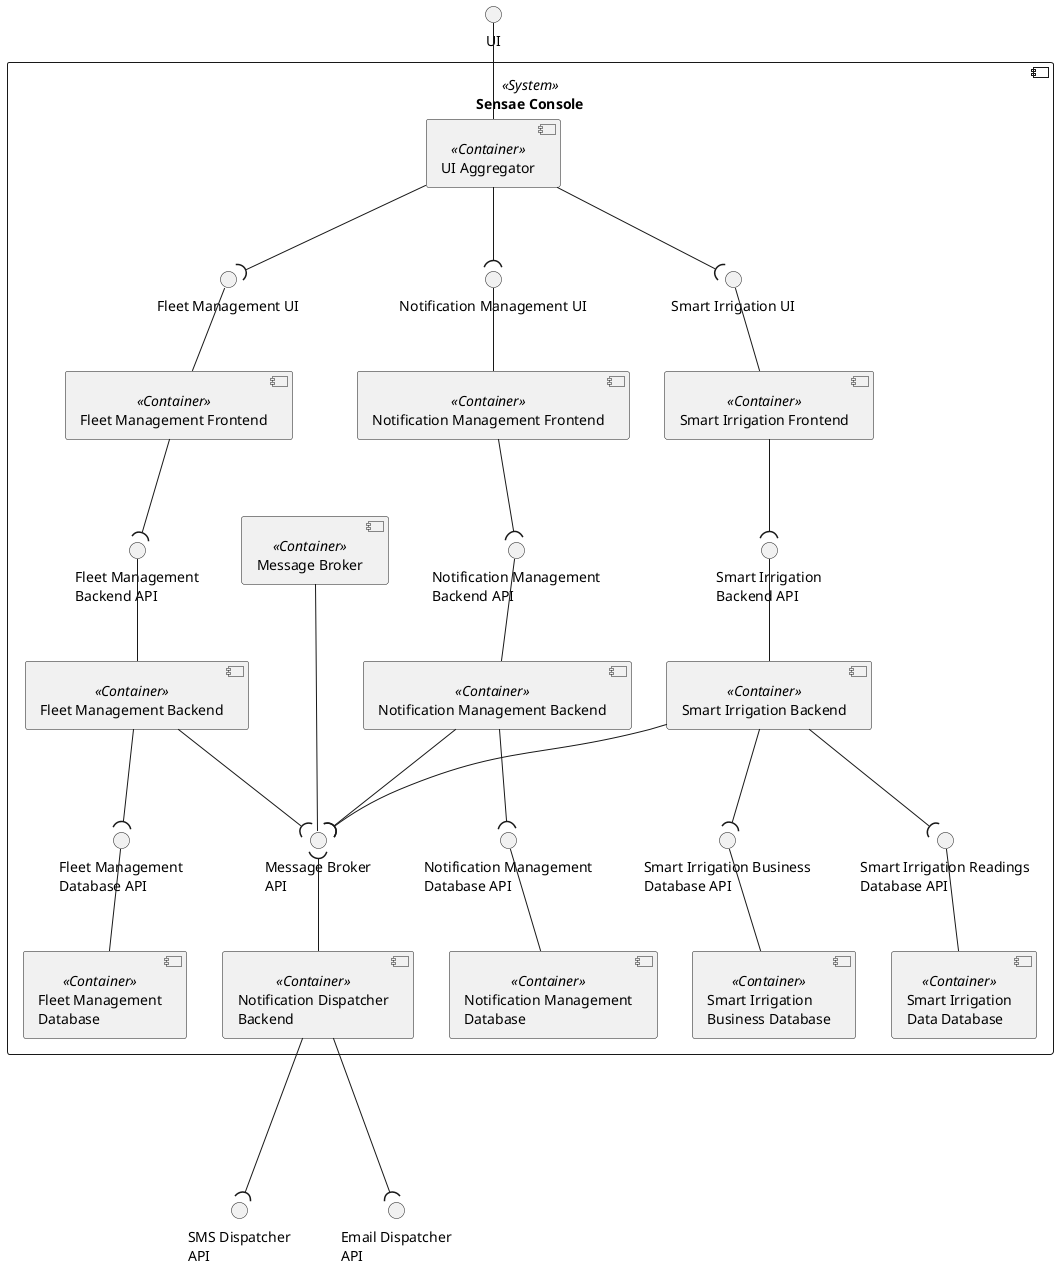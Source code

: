 @startuml service

skinparam sequenceMessageAlign center
skinparam Shadowing false
skinparam componentStyle uml2
skinparam packageStyle rectangle

interface "UI" as UI

interface "SMS Dispatcher\nAPI" as SMTP_ENDPOINT
interface "Email Dispatcher\nAPI" as SMS_ENDPOINT

component "Sensae Console" <<System>> {
    component "UI Aggregator" as UIAG <<Container>>
    component "Fleet Management Frontend" as LTF <<Container>>
    component "Smart Irrigation Frontend" as SIF <<Container>>
    component "Notification Management Frontend" as NOTIF_MAN_FRONT <<Container>>

    interface "Fleet Management UI" as LTF_API
    interface "Smart Irrigation UI" as SIF_API
    interface "Notification Management UI" as NOTIF_MAN_FRONT_API

    LTF_API -- LTF
    SIF_API -- SIF
    NOTIF_MAN_FRONT_API -- NOTIF_MAN_FRONT

    UIAG --( LTF_API
    UIAG --( SIF_API
    UIAG --( NOTIF_MAN_FRONT_API

    component "Message Broker" as MB <<Container>>

    component "Fleet Management Backend" as LTB <<Container>>
    component "Smart Irrigation Backend" as SIB <<Container>>
    component "Fleet Management\nDatabase" as QUESTDB <<Container>>
    component "Smart Irrigation\nData Database" as SIDDB <<Container>>
    component "Smart Irrigation\nBusiness Database" as SIBDB <<Container>>

    component "Notification Management Backend" as NOTIF_MAN_BACK <<Container>>
    component "Notification Management\nDatabase" as NOTIF_MAN_DB <<Container>>
    component "Notification Dispatcher\nBackend" as NOTIF_BACK <<Container>>

    interface "Message Broker\nAPI" as MB_API
    interface "Fleet Management\nBackend API" as LTB_API
    interface "Smart Irrigation\nBackend API" as SIB_API
    interface "Fleet Management\nDatabase API" as QUESTDB_API
    interface "Smart Irrigation Readings\nDatabase API" as SIDDB_API
    interface "Smart Irrigation Business\nDatabase API" as SIBDB_API
    interface "Notification Management\nBackend API" as NOTIF_MAN_BACK_API
    interface "Notification Management\nDatabase API" as NOTIF_MAN_DB_API

    LTB --( QUESTDB_API
    NOTIF_MAN_BACK --( NOTIF_MAN_DB_API
    SIB --( SIDDB_API
    SIB --( SIBDB_API
    MB --- MB_API
    NOTIF_MAN_BACK_API -- NOTIF_MAN_BACK
    LTB_API -- LTB
    SIB_API -- SIB
    UI -- UIAG
    QUESTDB_API -- QUESTDB
    NOTIF_MAN_DB_API -- NOTIF_MAN_DB
    SIDDB_API -- SIDDB
    SIBDB_API -- SIBDB
    LTF --( LTB_API
    SIF --( SIB_API
    NOTIF_MAN_FRONT --( NOTIF_MAN_BACK_API

    LTB --( MB_API
    SIB --( MB_API
    NOTIF_MAN_BACK --( MB_API
    MB_API )-- NOTIF_BACK

    NOTIF_BACK ---( SMS_ENDPOINT
    NOTIF_BACK ---( SMTP_ENDPOINT

    NOTIF_MAN_BACK -[hidden] SIB
}

@enduml
